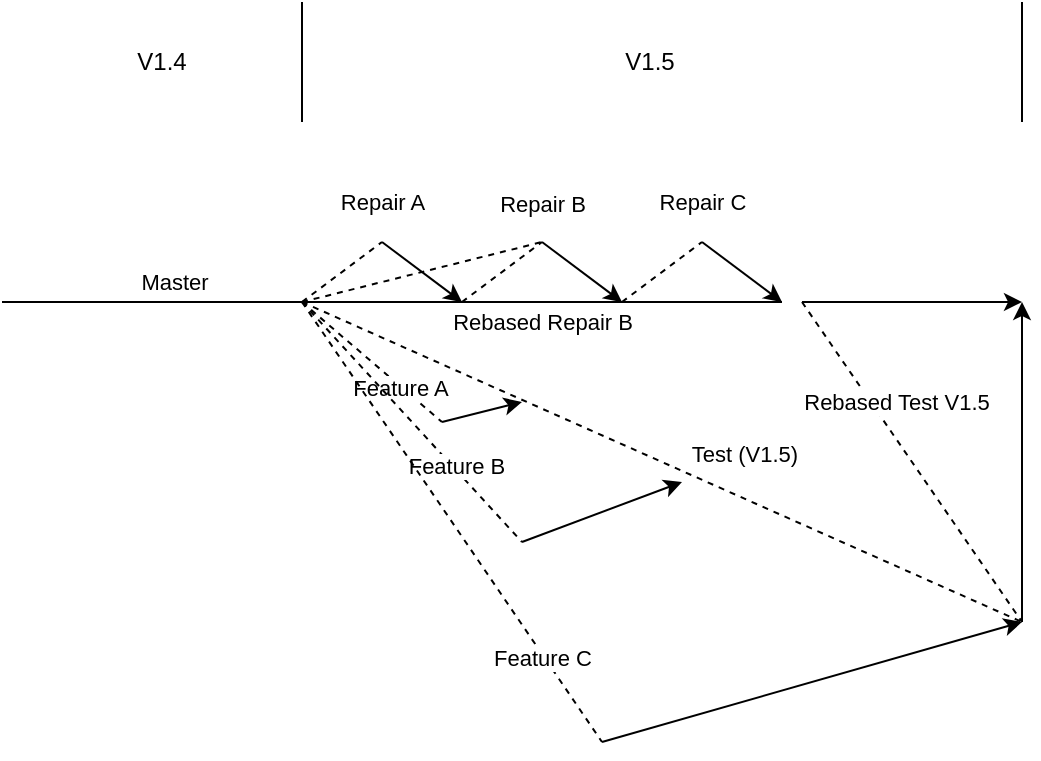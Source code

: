 <mxfile version="14.9.7" type="github">
  <diagram id="7qvhT6jowa5Nn_P5xWZ1" name="第 1 页">
    <mxGraphModel dx="981" dy="491" grid="1" gridSize="10" guides="1" tooltips="1" connect="1" arrows="1" fold="1" page="1" pageScale="1" pageWidth="827" pageHeight="1169" math="0" shadow="0">
      <root>
        <mxCell id="0" />
        <mxCell id="1" parent="0" />
        <mxCell id="ZusFGSroXVBnWlU9MeqK-1" value="" style="endArrow=none;html=1;" edge="1" parent="1">
          <mxGeometry width="50" height="50" relative="1" as="geometry">
            <mxPoint x="90" y="400" as="sourcePoint" />
            <mxPoint x="240" y="400" as="targetPoint" />
          </mxGeometry>
        </mxCell>
        <mxCell id="ZusFGSroXVBnWlU9MeqK-2" value="Master" style="edgeLabel;html=1;align=center;verticalAlign=middle;resizable=0;points=[];" vertex="1" connectable="0" parent="ZusFGSroXVBnWlU9MeqK-1">
          <mxGeometry x="0.229" relative="1" as="geometry">
            <mxPoint x="-6" y="-10" as="offset" />
          </mxGeometry>
        </mxCell>
        <mxCell id="ZusFGSroXVBnWlU9MeqK-3" value="" style="endArrow=none;dashed=1;html=1;" edge="1" parent="1">
          <mxGeometry width="50" height="50" relative="1" as="geometry">
            <mxPoint x="240" y="400" as="sourcePoint" />
            <mxPoint x="600" y="560" as="targetPoint" />
          </mxGeometry>
        </mxCell>
        <mxCell id="ZusFGSroXVBnWlU9MeqK-4" value="Test (V1.5)" style="edgeLabel;html=1;align=center;verticalAlign=middle;resizable=0;points=[];" vertex="1" connectable="0" parent="ZusFGSroXVBnWlU9MeqK-3">
          <mxGeometry x="0.144" relative="1" as="geometry">
            <mxPoint x="15" y="-16" as="offset" />
          </mxGeometry>
        </mxCell>
        <mxCell id="ZusFGSroXVBnWlU9MeqK-5" value="" style="endArrow=classic;html=1;" edge="1" parent="1">
          <mxGeometry width="50" height="50" relative="1" as="geometry">
            <mxPoint x="490" y="400" as="sourcePoint" />
            <mxPoint x="600" y="400" as="targetPoint" />
          </mxGeometry>
        </mxCell>
        <mxCell id="ZusFGSroXVBnWlU9MeqK-6" value="" style="endArrow=classic;html=1;" edge="1" parent="1">
          <mxGeometry width="50" height="50" relative="1" as="geometry">
            <mxPoint x="600" y="560" as="sourcePoint" />
            <mxPoint x="600" y="400" as="targetPoint" />
          </mxGeometry>
        </mxCell>
        <mxCell id="ZusFGSroXVBnWlU9MeqK-8" value="" style="endArrow=none;html=1;" edge="1" parent="1">
          <mxGeometry width="50" height="50" relative="1" as="geometry">
            <mxPoint x="240" y="310" as="sourcePoint" />
            <mxPoint x="240" y="250" as="targetPoint" />
          </mxGeometry>
        </mxCell>
        <mxCell id="ZusFGSroXVBnWlU9MeqK-9" value="" style="endArrow=none;html=1;" edge="1" parent="1">
          <mxGeometry width="50" height="50" relative="1" as="geometry">
            <mxPoint x="600" y="310.0" as="sourcePoint" />
            <mxPoint x="600" y="250" as="targetPoint" />
          </mxGeometry>
        </mxCell>
        <mxCell id="ZusFGSroXVBnWlU9MeqK-10" value="V1.5" style="text;html=1;strokeColor=none;fillColor=none;align=center;verticalAlign=middle;whiteSpace=wrap;rounded=0;" vertex="1" parent="1">
          <mxGeometry x="394" y="270" width="40" height="20" as="geometry" />
        </mxCell>
        <mxCell id="ZusFGSroXVBnWlU9MeqK-11" value="V1.4" style="text;html=1;strokeColor=none;fillColor=none;align=center;verticalAlign=middle;whiteSpace=wrap;rounded=0;" vertex="1" parent="1">
          <mxGeometry x="150" y="270" width="40" height="20" as="geometry" />
        </mxCell>
        <mxCell id="ZusFGSroXVBnWlU9MeqK-13" value="" style="endArrow=none;dashed=1;html=1;rounded=0;" edge="1" parent="1">
          <mxGeometry width="50" height="50" relative="1" as="geometry">
            <mxPoint x="240" y="400" as="sourcePoint" />
            <mxPoint x="310" y="460" as="targetPoint" />
          </mxGeometry>
        </mxCell>
        <mxCell id="ZusFGSroXVBnWlU9MeqK-16" value="Feature A" style="edgeLabel;html=1;align=center;verticalAlign=middle;resizable=0;points=[];" vertex="1" connectable="0" parent="ZusFGSroXVBnWlU9MeqK-13">
          <mxGeometry x="0.415" y="-1" relative="1" as="geometry">
            <mxPoint as="offset" />
          </mxGeometry>
        </mxCell>
        <mxCell id="ZusFGSroXVBnWlU9MeqK-15" value="" style="endArrow=classic;html=1;" edge="1" parent="1">
          <mxGeometry width="50" height="50" relative="1" as="geometry">
            <mxPoint x="310" y="460" as="sourcePoint" />
            <mxPoint x="350" y="450" as="targetPoint" />
          </mxGeometry>
        </mxCell>
        <mxCell id="ZusFGSroXVBnWlU9MeqK-17" value="" style="endArrow=none;dashed=1;html=1;" edge="1" parent="1">
          <mxGeometry width="50" height="50" relative="1" as="geometry">
            <mxPoint x="240" y="400" as="sourcePoint" />
            <mxPoint x="350" y="520" as="targetPoint" />
          </mxGeometry>
        </mxCell>
        <mxCell id="ZusFGSroXVBnWlU9MeqK-19" value="Feature B" style="edgeLabel;html=1;align=center;verticalAlign=middle;resizable=0;points=[];" vertex="1" connectable="0" parent="ZusFGSroXVBnWlU9MeqK-17">
          <mxGeometry x="0.377" y="1" relative="1" as="geometry">
            <mxPoint as="offset" />
          </mxGeometry>
        </mxCell>
        <mxCell id="ZusFGSroXVBnWlU9MeqK-18" value="" style="endArrow=classic;html=1;" edge="1" parent="1">
          <mxGeometry width="50" height="50" relative="1" as="geometry">
            <mxPoint x="350" y="520" as="sourcePoint" />
            <mxPoint x="430" y="490" as="targetPoint" />
          </mxGeometry>
        </mxCell>
        <mxCell id="ZusFGSroXVBnWlU9MeqK-20" value="" style="endArrow=none;dashed=1;html=1;" edge="1" parent="1">
          <mxGeometry width="50" height="50" relative="1" as="geometry">
            <mxPoint x="240" y="400" as="sourcePoint" />
            <mxPoint x="390" y="620" as="targetPoint" />
          </mxGeometry>
        </mxCell>
        <mxCell id="ZusFGSroXVBnWlU9MeqK-22" value="Feature C" style="edgeLabel;html=1;align=center;verticalAlign=middle;resizable=0;points=[];" vertex="1" connectable="0" parent="ZusFGSroXVBnWlU9MeqK-20">
          <mxGeometry x="0.611" y="-1" relative="1" as="geometry">
            <mxPoint as="offset" />
          </mxGeometry>
        </mxCell>
        <mxCell id="ZusFGSroXVBnWlU9MeqK-21" value="" style="endArrow=classic;html=1;" edge="1" parent="1">
          <mxGeometry width="50" height="50" relative="1" as="geometry">
            <mxPoint x="390" y="620" as="sourcePoint" />
            <mxPoint x="600" y="560" as="targetPoint" />
          </mxGeometry>
        </mxCell>
        <mxCell id="ZusFGSroXVBnWlU9MeqK-24" value="" style="endArrow=none;html=1;" edge="1" parent="1">
          <mxGeometry width="50" height="50" relative="1" as="geometry">
            <mxPoint x="240" y="400" as="sourcePoint" />
            <mxPoint x="480" y="400" as="targetPoint" />
          </mxGeometry>
        </mxCell>
        <mxCell id="ZusFGSroXVBnWlU9MeqK-37" value="Rebased Repair B" style="edgeLabel;html=1;align=center;verticalAlign=middle;resizable=0;points=[];" vertex="1" connectable="0" parent="ZusFGSroXVBnWlU9MeqK-24">
          <mxGeometry x="-0.083" y="1" relative="1" as="geometry">
            <mxPoint x="10" y="11" as="offset" />
          </mxGeometry>
        </mxCell>
        <mxCell id="ZusFGSroXVBnWlU9MeqK-25" value="" style="endArrow=none;dashed=1;html=1;" edge="1" parent="1">
          <mxGeometry width="50" height="50" relative="1" as="geometry">
            <mxPoint x="240" y="400" as="sourcePoint" />
            <mxPoint x="280" y="370" as="targetPoint" />
          </mxGeometry>
        </mxCell>
        <mxCell id="ZusFGSroXVBnWlU9MeqK-27" value="Repair A" style="edgeLabel;html=1;align=center;verticalAlign=middle;resizable=0;points=[];" vertex="1" connectable="0" parent="ZusFGSroXVBnWlU9MeqK-25">
          <mxGeometry x="0.313" y="-1" relative="1" as="geometry">
            <mxPoint x="13" y="-31" as="offset" />
          </mxGeometry>
        </mxCell>
        <mxCell id="ZusFGSroXVBnWlU9MeqK-26" value="" style="endArrow=classic;html=1;" edge="1" parent="1">
          <mxGeometry width="50" height="50" relative="1" as="geometry">
            <mxPoint x="280" y="370" as="sourcePoint" />
            <mxPoint x="320" y="400" as="targetPoint" />
          </mxGeometry>
        </mxCell>
        <mxCell id="ZusFGSroXVBnWlU9MeqK-28" value="" style="endArrow=none;dashed=1;html=1;" edge="1" parent="1">
          <mxGeometry width="50" height="50" relative="1" as="geometry">
            <mxPoint x="240" y="400" as="sourcePoint" />
            <mxPoint x="360" y="370.0" as="targetPoint" />
          </mxGeometry>
        </mxCell>
        <mxCell id="ZusFGSroXVBnWlU9MeqK-29" value="Repair B" style="edgeLabel;html=1;align=center;verticalAlign=middle;resizable=0;points=[];" vertex="1" connectable="0" parent="ZusFGSroXVBnWlU9MeqK-28">
          <mxGeometry x="0.313" y="-1" relative="1" as="geometry">
            <mxPoint x="41" y="-31" as="offset" />
          </mxGeometry>
        </mxCell>
        <mxCell id="ZusFGSroXVBnWlU9MeqK-30" value="" style="endArrow=classic;html=1;" edge="1" parent="1">
          <mxGeometry width="50" height="50" relative="1" as="geometry">
            <mxPoint x="360" y="370.0" as="sourcePoint" />
            <mxPoint x="400" y="400.0" as="targetPoint" />
          </mxGeometry>
        </mxCell>
        <mxCell id="ZusFGSroXVBnWlU9MeqK-31" value="" style="endArrow=none;dashed=1;html=1;" edge="1" parent="1">
          <mxGeometry width="50" height="50" relative="1" as="geometry">
            <mxPoint x="400" y="400.0" as="sourcePoint" />
            <mxPoint x="440" y="370.0" as="targetPoint" />
          </mxGeometry>
        </mxCell>
        <mxCell id="ZusFGSroXVBnWlU9MeqK-32" value="Repair C" style="edgeLabel;html=1;align=center;verticalAlign=middle;resizable=0;points=[];" vertex="1" connectable="0" parent="ZusFGSroXVBnWlU9MeqK-31">
          <mxGeometry x="0.313" y="-1" relative="1" as="geometry">
            <mxPoint x="13" y="-31" as="offset" />
          </mxGeometry>
        </mxCell>
        <mxCell id="ZusFGSroXVBnWlU9MeqK-33" value="" style="endArrow=classic;html=1;" edge="1" parent="1">
          <mxGeometry width="50" height="50" relative="1" as="geometry">
            <mxPoint x="440" y="370.0" as="sourcePoint" />
            <mxPoint x="480" y="400.0" as="targetPoint" />
          </mxGeometry>
        </mxCell>
        <mxCell id="ZusFGSroXVBnWlU9MeqK-34" value="" style="endArrow=none;dashed=1;html=1;" edge="1" parent="1">
          <mxGeometry width="50" height="50" relative="1" as="geometry">
            <mxPoint x="490" y="400" as="sourcePoint" />
            <mxPoint x="600" y="560" as="targetPoint" />
          </mxGeometry>
        </mxCell>
        <mxCell id="ZusFGSroXVBnWlU9MeqK-35" value="Rebased Test V1.5" style="edgeLabel;html=1;align=center;verticalAlign=middle;resizable=0;points=[];" vertex="1" connectable="0" parent="ZusFGSroXVBnWlU9MeqK-34">
          <mxGeometry x="-0.164" y="1" relative="1" as="geometry">
            <mxPoint y="-16" as="offset" />
          </mxGeometry>
        </mxCell>
        <mxCell id="ZusFGSroXVBnWlU9MeqK-36" value="" style="endArrow=none;dashed=1;html=1;" edge="1" parent="1">
          <mxGeometry width="50" height="50" relative="1" as="geometry">
            <mxPoint x="320" y="400" as="sourcePoint" />
            <mxPoint x="360" y="370" as="targetPoint" />
          </mxGeometry>
        </mxCell>
      </root>
    </mxGraphModel>
  </diagram>
</mxfile>
